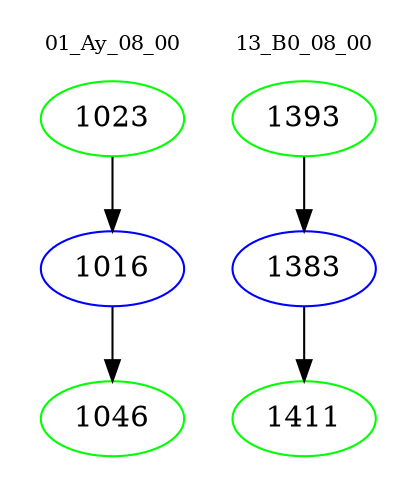 digraph{
subgraph cluster_0 {
color = white
label = "01_Ay_08_00";
fontsize=10;
T0_1023 [label="1023", color="green"]
T0_1023 -> T0_1016 [color="black"]
T0_1016 [label="1016", color="blue"]
T0_1016 -> T0_1046 [color="black"]
T0_1046 [label="1046", color="green"]
}
subgraph cluster_1 {
color = white
label = "13_B0_08_00";
fontsize=10;
T1_1393 [label="1393", color="green"]
T1_1393 -> T1_1383 [color="black"]
T1_1383 [label="1383", color="blue"]
T1_1383 -> T1_1411 [color="black"]
T1_1411 [label="1411", color="green"]
}
}
